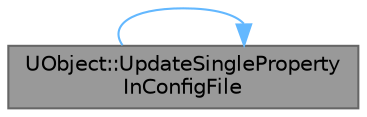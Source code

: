digraph "UObject::UpdateSinglePropertyInConfigFile"
{
 // INTERACTIVE_SVG=YES
 // LATEX_PDF_SIZE
  bgcolor="transparent";
  edge [fontname=Helvetica,fontsize=10,labelfontname=Helvetica,labelfontsize=10];
  node [fontname=Helvetica,fontsize=10,shape=box,height=0.2,width=0.4];
  rankdir="LR";
  Node1 [id="Node000001",label="UObject::UpdateSingleProperty\lInConfigFile",height=0.2,width=0.4,color="gray40", fillcolor="grey60", style="filled", fontcolor="black",tooltip="Saves just the property into the global user ini file for the class (with just the changes from base)"];
  Node1 -> Node1 [id="edge1_Node000001_Node000001",color="steelblue1",style="solid",tooltip=" "];
}

